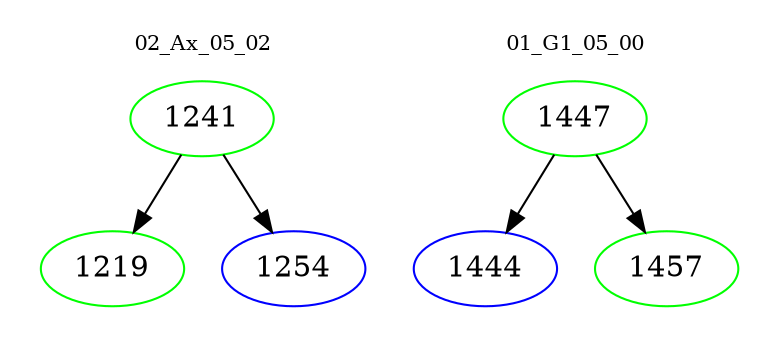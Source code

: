 digraph{
subgraph cluster_0 {
color = white
label = "02_Ax_05_02";
fontsize=10;
T0_1241 [label="1241", color="green"]
T0_1241 -> T0_1219 [color="black"]
T0_1219 [label="1219", color="green"]
T0_1241 -> T0_1254 [color="black"]
T0_1254 [label="1254", color="blue"]
}
subgraph cluster_1 {
color = white
label = "01_G1_05_00";
fontsize=10;
T1_1447 [label="1447", color="green"]
T1_1447 -> T1_1444 [color="black"]
T1_1444 [label="1444", color="blue"]
T1_1447 -> T1_1457 [color="black"]
T1_1457 [label="1457", color="green"]
}
}
